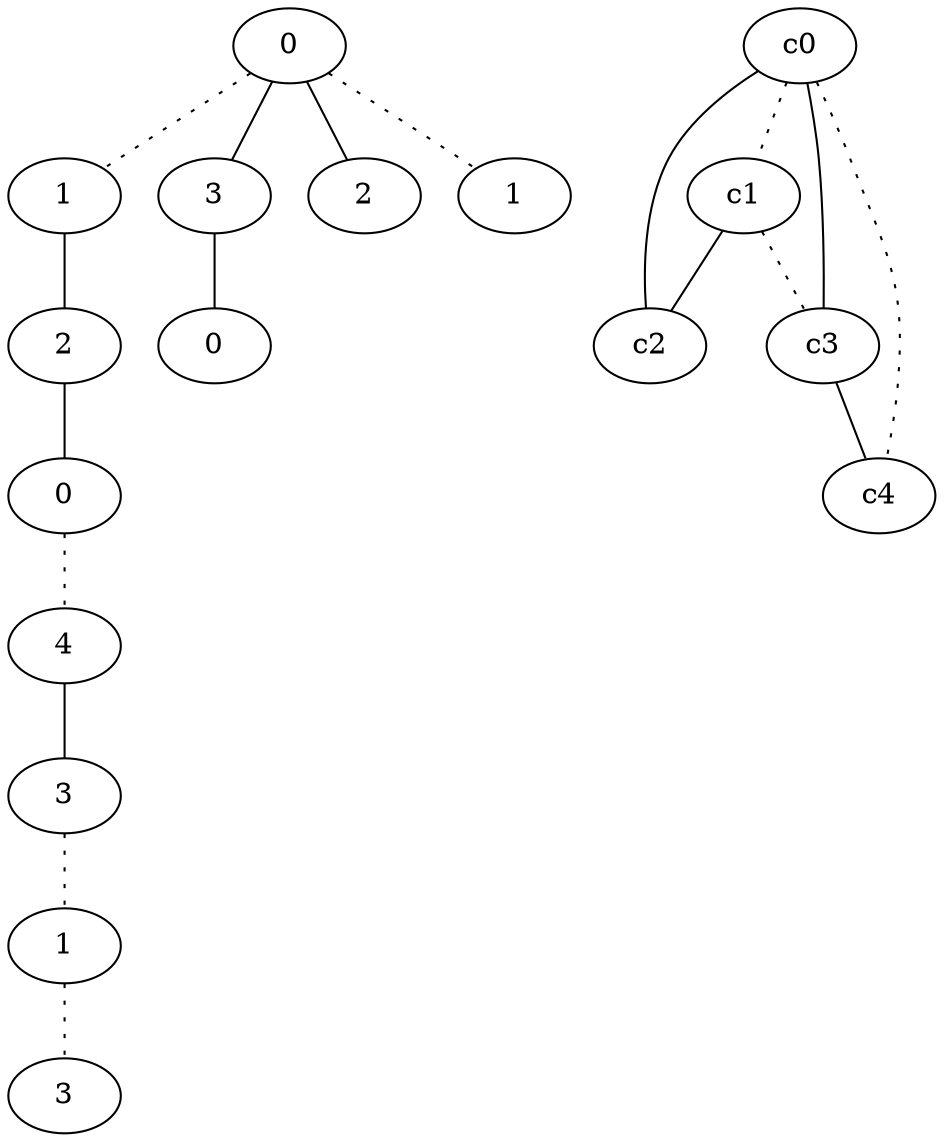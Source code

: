 graph {
a0[label=0];
a1[label=1];
a2[label=2];
a3[label=0];
a4[label=4];
a5[label=3];
a6[label=1];
a7[label=3];
a8[label=3];
a9[label=0];
a10[label=2];
a11[label=1];
a0 -- a1 [style=dotted];
a0 -- a8;
a0 -- a10;
a0 -- a11 [style=dotted];
a1 -- a2;
a2 -- a3;
a3 -- a4 [style=dotted];
a4 -- a5;
a5 -- a6 [style=dotted];
a6 -- a7 [style=dotted];
a8 -- a9;
c0 -- c1 [style=dotted];
c0 -- c2;
c0 -- c3;
c0 -- c4 [style=dotted];
c1 -- c2;
c1 -- c3 [style=dotted];
c3 -- c4;
}
